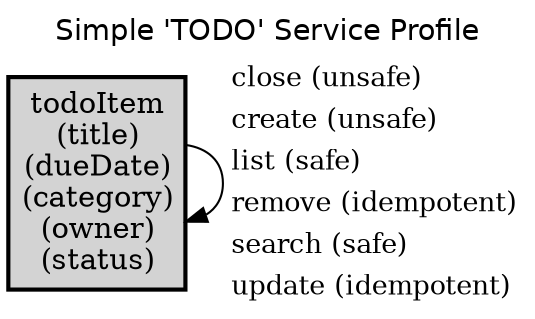 digraph application_state_diagram {
  graph [
    labelloc="t";
    fontname="Helvetica"
    label="Simple 'TODO' Service Profile";
    URL="index.html" target="_parent"
  ];
  node [shape = box, style = "bold,filled" fillcolor="lightgray"];

    todoItem [margin=0.02, label=<<table cellspacing="0" cellpadding="5" border="0"><tr><td>todoItem<br />(title)<br />(dueDate)<br />(category)<br />(owner)<br />(status)<br /></td></tr></table>>,shape=box URL="docs/semantic.todoItem.html" target="_parent"]

    todoItem -> todoItem [label=<<table  border="0"><tr><td align="left" href="docs/unsafe.close.html">close (unsafe)</td></tr><tr><td align="left" href="docs/unsafe.create.html">create (unsafe)</td></tr><tr><td align="left" href="docs/safe.list.html">list (safe)</td></tr><tr><td align="left" href="docs/idempotent.remove.html">remove (idempotent)</td></tr><tr><td align="left" href="docs/safe.search.html">search (safe)</td></tr><tr><td align="left" href="docs/idempotent.update.html">update (idempotent)</td></tr></table>> fontsize=13];


}